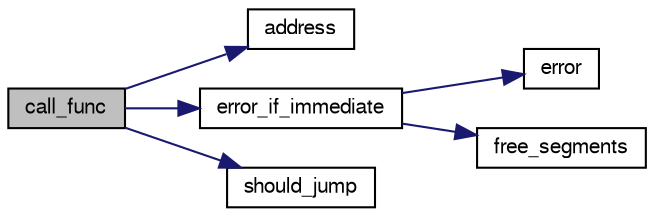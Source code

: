 digraph G
{
  edge [fontname="FreeSans",fontsize="10",labelfontname="FreeSans",labelfontsize="10"];
  node [fontname="FreeSans",fontsize="10",shape=record];
  rankdir=LR;
  Node1 [label="call_func",height=0.2,width=0.4,color="black", fillcolor="grey75", style="filled" fontcolor="black"];
  Node1 -> Node2 [color="midnightblue",fontsize="10",style="solid",fontname="FreeSans"];
  Node2 [label="address",height=0.2,width=0.4,color="black", fillcolor="white", style="filled",URL="$exec_8c.html#a5751857142f6901d08db5916ad3e11f3",tooltip="Calcule l&#39;adresse &quot;réelle&quot; d&#39;une instruction en mode absolu/indexé"];
  Node1 -> Node3 [color="midnightblue",fontsize="10",style="solid",fontname="FreeSans"];
  Node3 [label="error_if_immediate",height=0.2,width=0.4,color="black", fillcolor="white", style="filled",URL="$exec_8c.html#a4ed705961a2433010bce56e832bfd940",tooltip="Appelle error si l&#39;instruction est en mode immédiat."];
  Node3 -> Node4 [color="midnightblue",fontsize="10",style="solid",fontname="FreeSans"];
  Node4 [label="error",height=0.2,width=0.4,color="black", fillcolor="white", style="filled",URL="$error_8h.html#a531bb138b38aef758b45a442aa53938a",tooltip="Affichage d&#39;une erreur et fin du simulateur."];
  Node3 -> Node5 [color="midnightblue",fontsize="10",style="solid",fontname="FreeSans"];
  Node5 [label="free_segments",height=0.2,width=0.4,color="black", fillcolor="white", style="filled",URL="$exec_8c.html#a22661afee2911cfaf182981895f61aea",tooltip="Libère les segments de mémoires alloués dynamiquement."];
  Node1 -> Node6 [color="midnightblue",fontsize="10",style="solid",fontname="FreeSans"];
  Node6 [label="should_jump",height=0.2,width=0.4,color="black", fillcolor="white", style="filled",URL="$exec_8c.html#ad3cf32b9917bf794da164cfd40b5063e",tooltip="Retourne vrai, si l&#39;on doit sauter false sinon."];
}
